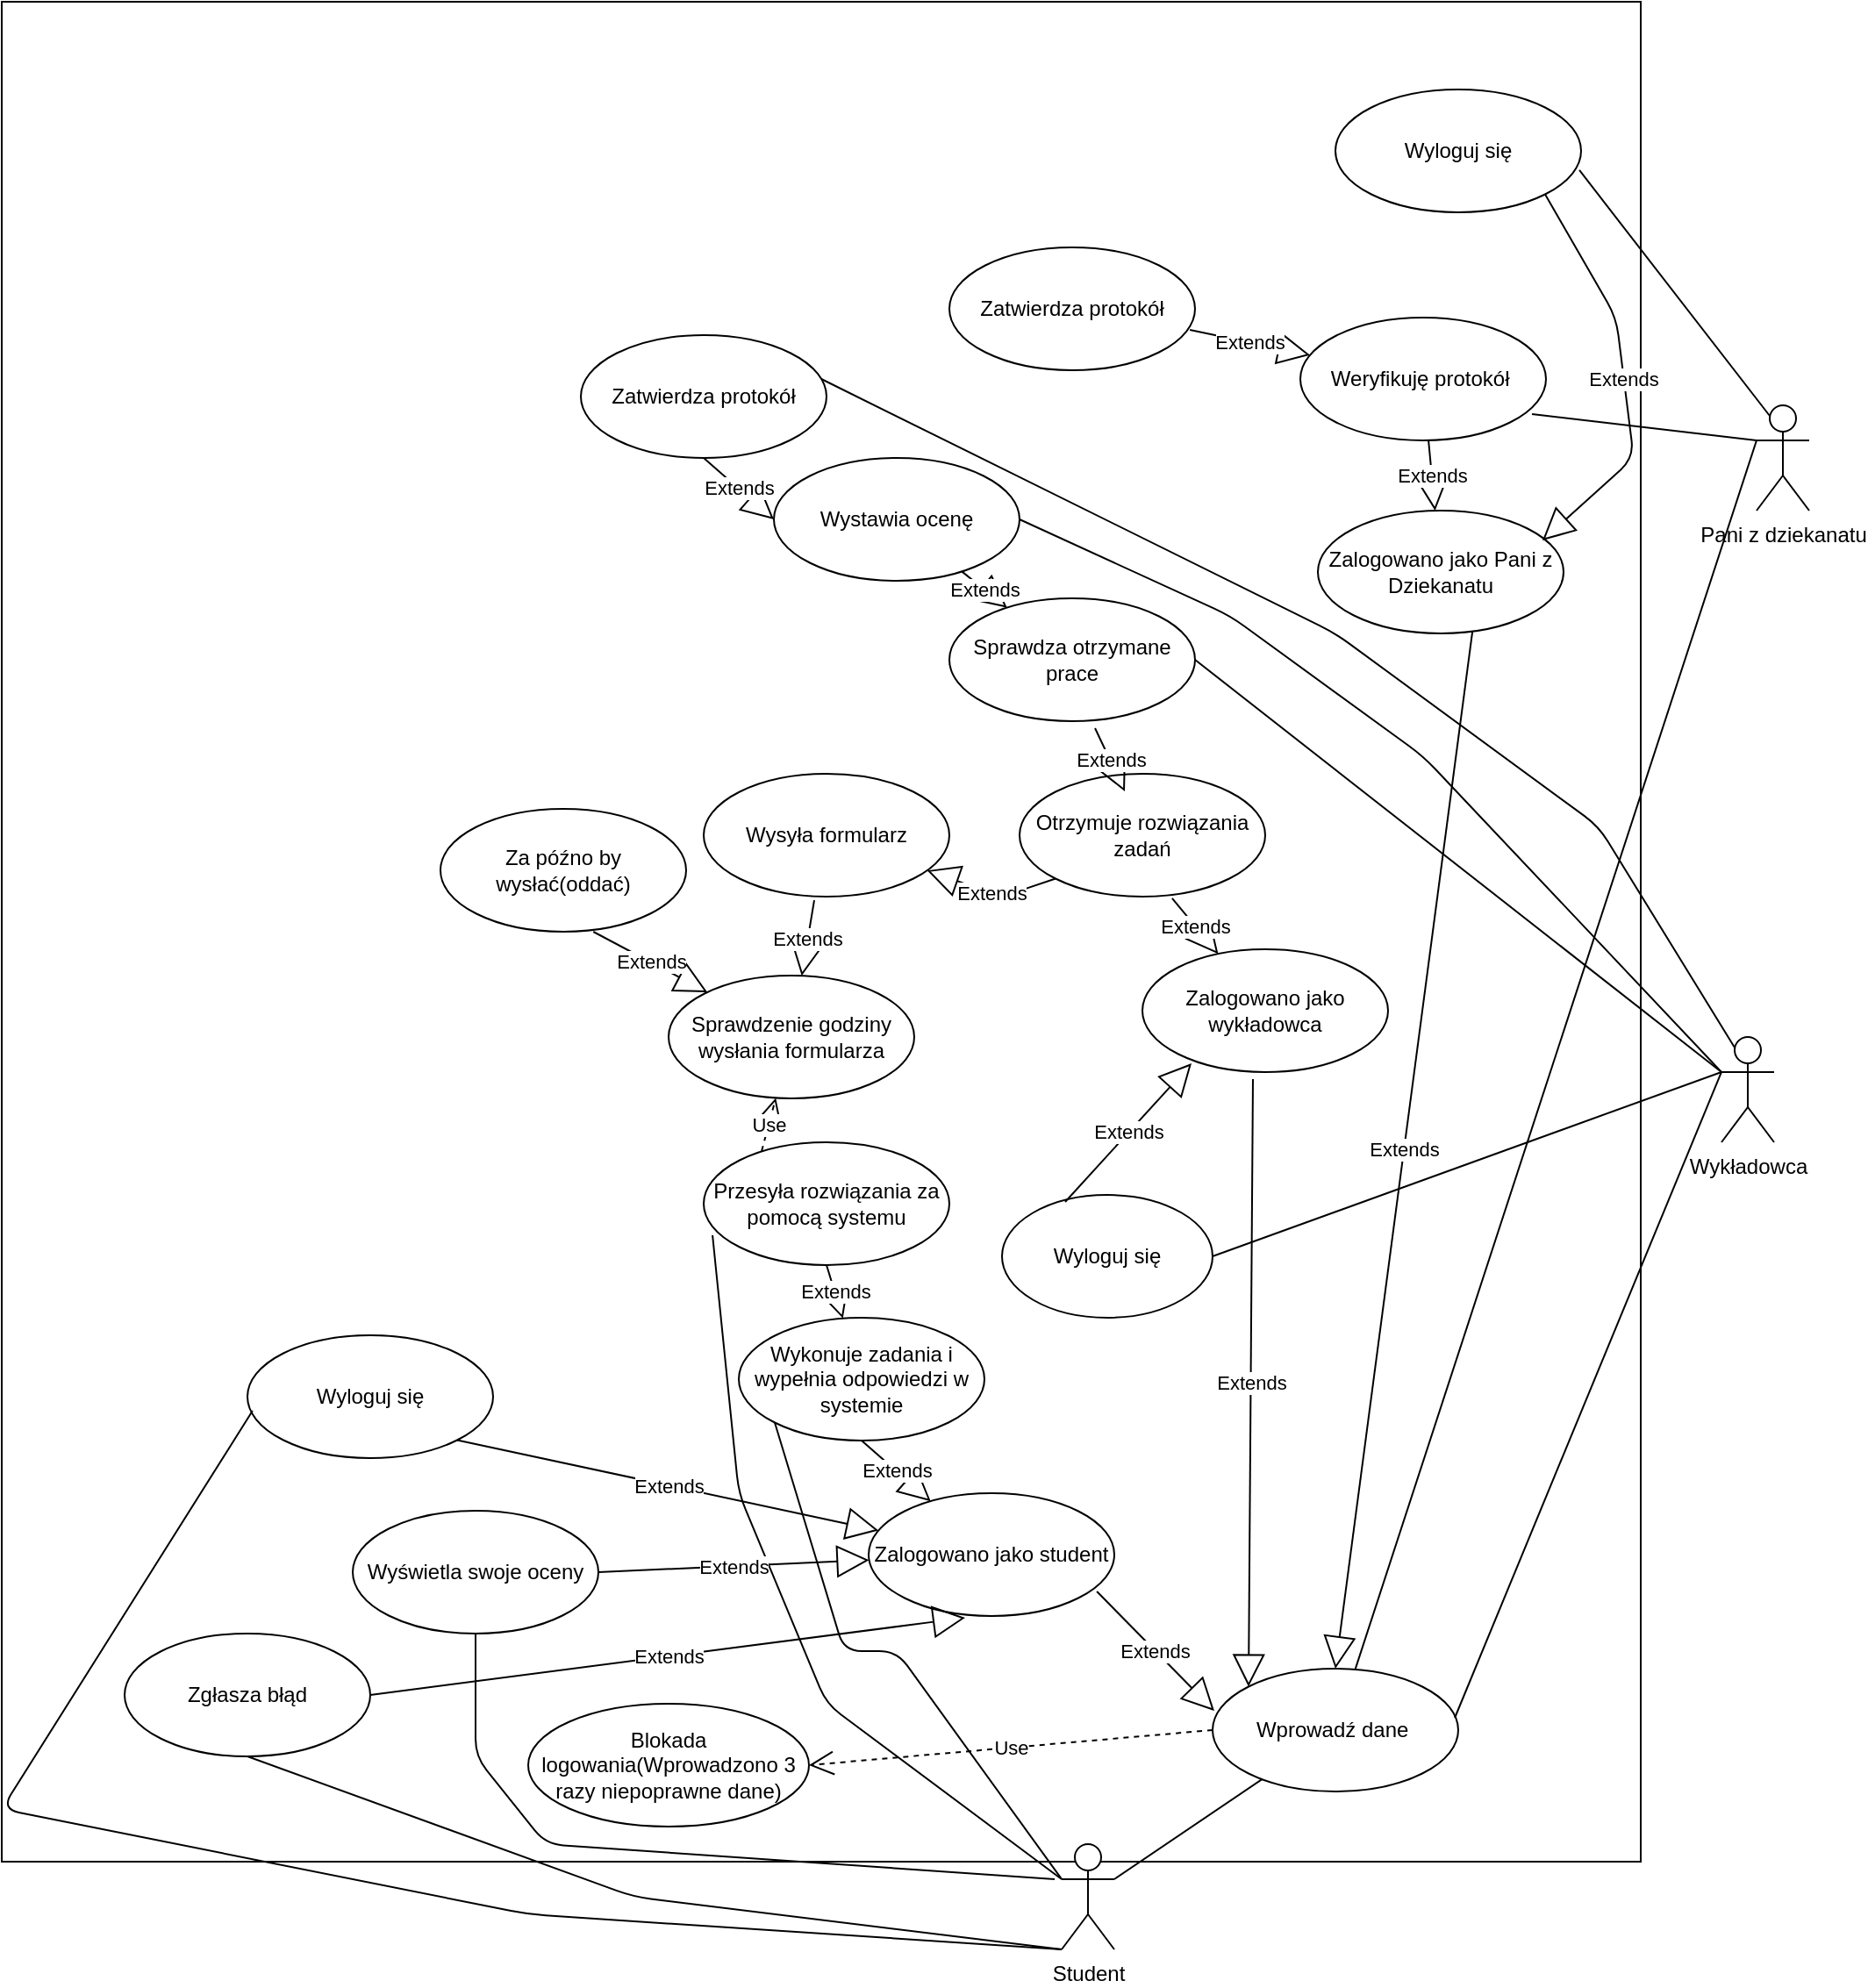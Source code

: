<mxfile version="24.7.7">
  <diagram id="9gke9kORgPnbl8ETNGOh" name="Strona-1">
    <mxGraphModel dx="2117" dy="1691" grid="1" gridSize="10" guides="1" tooltips="1" connect="1" arrows="1" fold="1" page="1" pageScale="1" pageWidth="827" pageHeight="1169" math="0" shadow="0">
      <root>
        <mxCell id="0" />
        <mxCell id="1" parent="0" />
        <mxCell id="oaz4gjb0dsGesX4dvsBT-1" value="" style="rounded=0;whiteSpace=wrap;html=1;" parent="1" vertex="1">
          <mxGeometry x="-220" y="-100" width="934" height="1060" as="geometry" />
        </mxCell>
        <mxCell id="oaz4gjb0dsGesX4dvsBT-2" value="Student" style="shape=umlActor;verticalLabelPosition=bottom;verticalAlign=top;html=1;outlineConnect=0;" parent="1" vertex="1">
          <mxGeometry x="384" y="950" width="30" height="60" as="geometry" />
        </mxCell>
        <mxCell id="oaz4gjb0dsGesX4dvsBT-3" value="Wykładowca" style="shape=umlActor;verticalLabelPosition=bottom;verticalAlign=top;html=1;outlineConnect=0;" parent="1" vertex="1">
          <mxGeometry x="760" y="490" width="30" height="60" as="geometry" />
        </mxCell>
        <mxCell id="oaz4gjb0dsGesX4dvsBT-4" value="Pani z dziekanatu" style="shape=umlActor;verticalLabelPosition=bottom;verticalAlign=top;html=1;outlineConnect=0;" parent="1" vertex="1">
          <mxGeometry x="780" y="130" width="30" height="60" as="geometry" />
        </mxCell>
        <mxCell id="oaz4gjb0dsGesX4dvsBT-6" value="Wprowadź dane&amp;nbsp; " style="ellipse;whiteSpace=wrap;html=1;" parent="1" vertex="1">
          <mxGeometry x="470" y="850" width="140" height="70" as="geometry" />
        </mxCell>
        <mxCell id="oaz4gjb0dsGesX4dvsBT-7" value="" style="endArrow=none;html=1;exitX=1;exitY=0.333;exitDx=0;exitDy=0;exitPerimeter=0;" parent="1" source="oaz4gjb0dsGesX4dvsBT-2" target="oaz4gjb0dsGesX4dvsBT-6" edge="1">
          <mxGeometry width="50" height="50" relative="1" as="geometry">
            <mxPoint x="390" y="640" as="sourcePoint" />
            <mxPoint x="440" y="590" as="targetPoint" />
          </mxGeometry>
        </mxCell>
        <mxCell id="oaz4gjb0dsGesX4dvsBT-8" value="" style="endArrow=none;html=1;exitX=0.986;exitY=0.4;exitDx=0;exitDy=0;exitPerimeter=0;entryX=0;entryY=0.333;entryDx=0;entryDy=0;entryPerimeter=0;" parent="1" source="oaz4gjb0dsGesX4dvsBT-6" target="oaz4gjb0dsGesX4dvsBT-3" edge="1">
          <mxGeometry width="50" height="50" relative="1" as="geometry">
            <mxPoint x="390" y="640" as="sourcePoint" />
            <mxPoint x="440" y="590" as="targetPoint" />
          </mxGeometry>
        </mxCell>
        <mxCell id="oaz4gjb0dsGesX4dvsBT-9" value="" style="endArrow=none;html=1;entryX=0;entryY=0.333;entryDx=0;entryDy=0;entryPerimeter=0;" parent="1" source="oaz4gjb0dsGesX4dvsBT-6" target="oaz4gjb0dsGesX4dvsBT-4" edge="1">
          <mxGeometry width="50" height="50" relative="1" as="geometry">
            <mxPoint x="618.04" y="888" as="sourcePoint" />
            <mxPoint x="770" y="520" as="targetPoint" />
          </mxGeometry>
        </mxCell>
        <mxCell id="oaz4gjb0dsGesX4dvsBT-10" value="Blokada logowania(Wprowadzono 3 razy niepoprawne dane)" style="ellipse;whiteSpace=wrap;html=1;" parent="1" vertex="1">
          <mxGeometry x="80" y="870" width="160" height="70" as="geometry" />
        </mxCell>
        <mxCell id="oaz4gjb0dsGesX4dvsBT-11" value="Use" style="endArrow=open;endSize=12;dashed=1;html=1;exitX=0;exitY=0.5;exitDx=0;exitDy=0;entryX=1;entryY=0.5;entryDx=0;entryDy=0;" parent="1" source="oaz4gjb0dsGesX4dvsBT-6" target="oaz4gjb0dsGesX4dvsBT-10" edge="1">
          <mxGeometry width="160" relative="1" as="geometry">
            <mxPoint x="330" y="520" as="sourcePoint" />
            <mxPoint x="490" y="520" as="targetPoint" />
          </mxGeometry>
        </mxCell>
        <mxCell id="oaz4gjb0dsGesX4dvsBT-12" value="Zalogowano jako student" style="ellipse;whiteSpace=wrap;html=1;" parent="1" vertex="1">
          <mxGeometry x="274" y="750" width="140" height="70" as="geometry" />
        </mxCell>
        <mxCell id="oaz4gjb0dsGesX4dvsBT-13" value="Zalogowano jako wykładowca" style="ellipse;whiteSpace=wrap;html=1;" parent="1" vertex="1">
          <mxGeometry x="430" y="440" width="140" height="70" as="geometry" />
        </mxCell>
        <mxCell id="oaz4gjb0dsGesX4dvsBT-14" value="Zalogowano jako Pani z Dziekanatu" style="ellipse;whiteSpace=wrap;html=1;" parent="1" vertex="1">
          <mxGeometry x="530" y="190" width="140" height="70" as="geometry" />
        </mxCell>
        <mxCell id="oaz4gjb0dsGesX4dvsBT-15" value="Extends" style="endArrow=block;endSize=16;endFill=0;html=1;exitX=0.929;exitY=0.8;exitDx=0;exitDy=0;exitPerimeter=0;entryX=0.007;entryY=0.343;entryDx=0;entryDy=0;entryPerimeter=0;" parent="1" source="oaz4gjb0dsGesX4dvsBT-12" target="oaz4gjb0dsGesX4dvsBT-6" edge="1">
          <mxGeometry width="160" relative="1" as="geometry">
            <mxPoint x="330" y="550" as="sourcePoint" />
            <mxPoint x="490" y="550" as="targetPoint" />
          </mxGeometry>
        </mxCell>
        <mxCell id="oaz4gjb0dsGesX4dvsBT-16" value="Extends" style="endArrow=block;endSize=16;endFill=0;html=1;exitX=0.45;exitY=1.057;exitDx=0;exitDy=0;exitPerimeter=0;entryX=0;entryY=0;entryDx=0;entryDy=0;" parent="1" source="oaz4gjb0dsGesX4dvsBT-13" target="oaz4gjb0dsGesX4dvsBT-6" edge="1">
          <mxGeometry width="160" relative="1" as="geometry">
            <mxPoint x="333.72" y="620" as="sourcePoint" />
            <mxPoint x="464.282" y="660.464" as="targetPoint" />
          </mxGeometry>
        </mxCell>
        <mxCell id="oaz4gjb0dsGesX4dvsBT-17" value="Extends" style="endArrow=block;endSize=16;endFill=0;html=1;exitX=0.629;exitY=0.986;exitDx=0;exitDy=0;exitPerimeter=0;entryX=0.5;entryY=0;entryDx=0;entryDy=0;" parent="1" source="oaz4gjb0dsGesX4dvsBT-14" target="oaz4gjb0dsGesX4dvsBT-6" edge="1">
          <mxGeometry width="160" relative="1" as="geometry">
            <mxPoint x="270.0" y="509.54" as="sourcePoint" />
            <mxPoint x="400.562" y="550.004" as="targetPoint" />
          </mxGeometry>
        </mxCell>
        <mxCell id="oaz4gjb0dsGesX4dvsBT-18" value="Wykonuje zadania i wypełnia odpowiedzi w systemie" style="ellipse;whiteSpace=wrap;html=1;" parent="1" vertex="1">
          <mxGeometry x="200" y="650" width="140" height="70" as="geometry" />
        </mxCell>
        <mxCell id="oaz4gjb0dsGesX4dvsBT-19" value="Extends" style="endArrow=block;endSize=16;endFill=0;html=1;exitX=0.5;exitY=1;exitDx=0;exitDy=0;" parent="1" source="oaz4gjb0dsGesX4dvsBT-18" target="oaz4gjb0dsGesX4dvsBT-12" edge="1">
          <mxGeometry width="160" relative="1" as="geometry">
            <mxPoint x="330" y="550" as="sourcePoint" />
            <mxPoint x="490" y="550" as="targetPoint" />
          </mxGeometry>
        </mxCell>
        <mxCell id="oaz4gjb0dsGesX4dvsBT-20" value="" style="endArrow=none;html=1;exitX=0;exitY=0.333;exitDx=0;exitDy=0;exitPerimeter=0;entryX=0;entryY=1;entryDx=0;entryDy=0;" parent="1" source="oaz4gjb0dsGesX4dvsBT-2" target="oaz4gjb0dsGesX4dvsBT-18" edge="1">
          <mxGeometry width="50" height="50" relative="1" as="geometry">
            <mxPoint x="390" y="640" as="sourcePoint" />
            <mxPoint x="440" y="590" as="targetPoint" />
            <Array as="points">
              <mxPoint x="290" y="840" />
              <mxPoint x="260" y="840" />
            </Array>
          </mxGeometry>
        </mxCell>
        <mxCell id="oaz4gjb0dsGesX4dvsBT-21" value="Otrzymuje rozwiązania zadań" style="ellipse;whiteSpace=wrap;html=1;" parent="1" vertex="1">
          <mxGeometry x="360" y="340" width="140" height="70" as="geometry" />
        </mxCell>
        <mxCell id="oaz4gjb0dsGesX4dvsBT-22" value="Extends" style="endArrow=block;endSize=16;endFill=0;html=1;exitX=0.621;exitY=1.014;exitDx=0;exitDy=0;exitPerimeter=0;" parent="1" source="oaz4gjb0dsGesX4dvsBT-21" target="oaz4gjb0dsGesX4dvsBT-13" edge="1">
          <mxGeometry width="160" relative="1" as="geometry">
            <mxPoint x="330" y="520" as="sourcePoint" />
            <mxPoint x="490" y="520" as="targetPoint" />
          </mxGeometry>
        </mxCell>
        <mxCell id="oaz4gjb0dsGesX4dvsBT-23" value="Przesyła rozwiązania za pomocą systemu" style="ellipse;whiteSpace=wrap;html=1;" parent="1" vertex="1">
          <mxGeometry x="180" y="550" width="140" height="70" as="geometry" />
        </mxCell>
        <mxCell id="oaz4gjb0dsGesX4dvsBT-24" value="Extends" style="endArrow=block;endSize=16;endFill=0;html=1;exitX=0.5;exitY=1;exitDx=0;exitDy=0;" parent="1" source="oaz4gjb0dsGesX4dvsBT-23" target="oaz4gjb0dsGesX4dvsBT-18" edge="1">
          <mxGeometry width="160" relative="1" as="geometry">
            <mxPoint x="330" y="520" as="sourcePoint" />
            <mxPoint x="490" y="520" as="targetPoint" />
          </mxGeometry>
        </mxCell>
        <mxCell id="oaz4gjb0dsGesX4dvsBT-25" value="" style="endArrow=none;html=1;entryX=0.036;entryY=0.757;entryDx=0;entryDy=0;entryPerimeter=0;exitX=0;exitY=0.333;exitDx=0;exitDy=0;exitPerimeter=0;" parent="1" source="oaz4gjb0dsGesX4dvsBT-2" target="oaz4gjb0dsGesX4dvsBT-23" edge="1">
          <mxGeometry width="50" height="50" relative="1" as="geometry">
            <mxPoint x="380" y="970" as="sourcePoint" />
            <mxPoint x="230.503" y="719.749" as="targetPoint" />
            <Array as="points">
              <mxPoint x="250" y="870" />
              <mxPoint x="200" y="750" />
            </Array>
          </mxGeometry>
        </mxCell>
        <mxCell id="oaz4gjb0dsGesX4dvsBT-26" value="Extends" style="endArrow=block;endSize=16;endFill=0;html=1;exitX=0;exitY=1;exitDx=0;exitDy=0;" parent="1" source="oaz4gjb0dsGesX4dvsBT-21" target="oaz4gjb0dsGesX4dvsBT-30" edge="1">
          <mxGeometry width="160" relative="1" as="geometry">
            <mxPoint x="330" y="580" as="sourcePoint" />
            <mxPoint x="330" y="470" as="targetPoint" />
            <Array as="points">
              <mxPoint x="350" y="410" />
            </Array>
          </mxGeometry>
        </mxCell>
        <mxCell id="oaz4gjb0dsGesX4dvsBT-28" value="Sprawdzenie godziny wysłania formularza" style="ellipse;whiteSpace=wrap;html=1;" parent="1" vertex="1">
          <mxGeometry x="160" y="455" width="140" height="70" as="geometry" />
        </mxCell>
        <mxCell id="oaz4gjb0dsGesX4dvsBT-29" value="Use" style="endArrow=open;endSize=12;dashed=1;html=1;exitX=0.236;exitY=0.071;exitDx=0;exitDy=0;exitPerimeter=0;" parent="1" source="oaz4gjb0dsGesX4dvsBT-23" target="oaz4gjb0dsGesX4dvsBT-28" edge="1">
          <mxGeometry width="160" relative="1" as="geometry">
            <mxPoint x="330" y="580" as="sourcePoint" />
            <mxPoint x="490" y="580" as="targetPoint" />
          </mxGeometry>
        </mxCell>
        <mxCell id="oaz4gjb0dsGesX4dvsBT-30" value="Wysyła formularz" style="ellipse;whiteSpace=wrap;html=1;" parent="1" vertex="1">
          <mxGeometry x="180" y="340" width="140" height="70" as="geometry" />
        </mxCell>
        <mxCell id="oaz4gjb0dsGesX4dvsBT-31" value="Za późno by wysłać(oddać)" style="ellipse;whiteSpace=wrap;html=1;" parent="1" vertex="1">
          <mxGeometry x="30" y="360" width="140" height="70" as="geometry" />
        </mxCell>
        <mxCell id="oaz4gjb0dsGesX4dvsBT-32" value="Extends" style="endArrow=block;endSize=16;endFill=0;html=1;exitX=0.45;exitY=1.029;exitDx=0;exitDy=0;exitPerimeter=0;" parent="1" source="oaz4gjb0dsGesX4dvsBT-30" target="oaz4gjb0dsGesX4dvsBT-28" edge="1">
          <mxGeometry width="160" relative="1" as="geometry">
            <mxPoint x="330" y="520" as="sourcePoint" />
            <mxPoint x="490" y="520" as="targetPoint" />
          </mxGeometry>
        </mxCell>
        <mxCell id="oaz4gjb0dsGesX4dvsBT-33" value="Extends" style="endArrow=block;endSize=16;endFill=0;html=1;exitX=0.45;exitY=1.029;exitDx=0;exitDy=0;exitPerimeter=0;" parent="1" target="oaz4gjb0dsGesX4dvsBT-28" edge="1">
          <mxGeometry width="160" relative="1" as="geometry">
            <mxPoint x="117.11" y="430" as="sourcePoint" />
            <mxPoint x="109.998" y="473.094" as="targetPoint" />
          </mxGeometry>
        </mxCell>
        <mxCell id="oaz4gjb0dsGesX4dvsBT-34" value="Sprawdza otrzymane prace" style="ellipse;whiteSpace=wrap;html=1;" parent="1" vertex="1">
          <mxGeometry x="320" y="240" width="140" height="70" as="geometry" />
        </mxCell>
        <mxCell id="oaz4gjb0dsGesX4dvsBT-35" value="Extends" style="endArrow=block;endSize=16;endFill=0;html=1;exitX=0.593;exitY=1.057;exitDx=0;exitDy=0;exitPerimeter=0;" parent="1" source="oaz4gjb0dsGesX4dvsBT-34" edge="1">
          <mxGeometry width="160" relative="1" as="geometry">
            <mxPoint x="330" y="460" as="sourcePoint" />
            <mxPoint x="420" y="350" as="targetPoint" />
          </mxGeometry>
        </mxCell>
        <mxCell id="oaz4gjb0dsGesX4dvsBT-36" value="" style="endArrow=none;html=1;entryX=1;entryY=0.5;entryDx=0;entryDy=0;" parent="1" target="oaz4gjb0dsGesX4dvsBT-34" edge="1">
          <mxGeometry width="50" height="50" relative="1" as="geometry">
            <mxPoint x="760" y="510" as="sourcePoint" />
            <mxPoint x="440" y="440" as="targetPoint" />
          </mxGeometry>
        </mxCell>
        <mxCell id="oaz4gjb0dsGesX4dvsBT-37" value="Wystawia ocenę" style="ellipse;whiteSpace=wrap;html=1;" parent="1" vertex="1">
          <mxGeometry x="220" y="160" width="140" height="70" as="geometry" />
        </mxCell>
        <mxCell id="oaz4gjb0dsGesX4dvsBT-38" value="Extends" style="endArrow=block;endSize=16;endFill=0;html=1;" parent="1" source="oaz4gjb0dsGesX4dvsBT-37" target="oaz4gjb0dsGesX4dvsBT-34" edge="1">
          <mxGeometry width="160" relative="1" as="geometry">
            <mxPoint x="330" y="460" as="sourcePoint" />
            <mxPoint x="490" y="460" as="targetPoint" />
          </mxGeometry>
        </mxCell>
        <mxCell id="oaz4gjb0dsGesX4dvsBT-39" value="" style="endArrow=none;html=1;exitX=0;exitY=0.333;exitDx=0;exitDy=0;exitPerimeter=0;entryX=1;entryY=0.5;entryDx=0;entryDy=0;" parent="1" source="oaz4gjb0dsGesX4dvsBT-3" target="oaz4gjb0dsGesX4dvsBT-37" edge="1">
          <mxGeometry width="50" height="50" relative="1" as="geometry">
            <mxPoint x="390" y="490" as="sourcePoint" />
            <mxPoint x="440" y="440" as="targetPoint" />
            <Array as="points">
              <mxPoint x="590" y="330" />
              <mxPoint x="480" y="250" />
            </Array>
          </mxGeometry>
        </mxCell>
        <mxCell id="oaz4gjb0dsGesX4dvsBT-40" value="Zatwierdza protokół" style="ellipse;whiteSpace=wrap;html=1;" parent="1" vertex="1">
          <mxGeometry x="110" y="90" width="140" height="70" as="geometry" />
        </mxCell>
        <mxCell id="oaz4gjb0dsGesX4dvsBT-41" value="Extends" style="endArrow=block;endSize=16;endFill=0;html=1;exitX=0.5;exitY=1;exitDx=0;exitDy=0;entryX=0;entryY=0.5;entryDx=0;entryDy=0;" parent="1" source="oaz4gjb0dsGesX4dvsBT-40" target="oaz4gjb0dsGesX4dvsBT-37" edge="1">
          <mxGeometry width="160" relative="1" as="geometry">
            <mxPoint x="330" y="460" as="sourcePoint" />
            <mxPoint x="490" y="460" as="targetPoint" />
          </mxGeometry>
        </mxCell>
        <mxCell id="oaz4gjb0dsGesX4dvsBT-42" value="" style="endArrow=none;html=1;exitX=0.25;exitY=0.1;exitDx=0;exitDy=0;exitPerimeter=0;entryX=0.979;entryY=0.357;entryDx=0;entryDy=0;entryPerimeter=0;" parent="1" source="oaz4gjb0dsGesX4dvsBT-3" target="oaz4gjb0dsGesX4dvsBT-40" edge="1">
          <mxGeometry width="50" height="50" relative="1" as="geometry">
            <mxPoint x="390" y="490" as="sourcePoint" />
            <mxPoint x="440" y="440" as="targetPoint" />
            <Array as="points">
              <mxPoint x="690" y="370" />
              <mxPoint x="540" y="260" />
            </Array>
          </mxGeometry>
        </mxCell>
        <mxCell id="oaz4gjb0dsGesX4dvsBT-43" value="Weryfikuję protokół&amp;nbsp; " style="ellipse;whiteSpace=wrap;html=1;" parent="1" vertex="1">
          <mxGeometry x="520" y="80" width="140" height="70" as="geometry" />
        </mxCell>
        <mxCell id="oaz4gjb0dsGesX4dvsBT-44" value="" style="endArrow=none;html=1;exitX=0;exitY=0.333;exitDx=0;exitDy=0;exitPerimeter=0;entryX=0.943;entryY=0.786;entryDx=0;entryDy=0;entryPerimeter=0;" parent="1" source="oaz4gjb0dsGesX4dvsBT-4" target="oaz4gjb0dsGesX4dvsBT-43" edge="1">
          <mxGeometry width="50" height="50" relative="1" as="geometry">
            <mxPoint x="660" y="150" as="sourcePoint" />
            <mxPoint x="710" y="100" as="targetPoint" />
          </mxGeometry>
        </mxCell>
        <mxCell id="oaz4gjb0dsGesX4dvsBT-45" value="Zatwierdza protokół" style="ellipse;whiteSpace=wrap;html=1;" parent="1" vertex="1">
          <mxGeometry x="320" y="40" width="140" height="70" as="geometry" />
        </mxCell>
        <mxCell id="oaz4gjb0dsGesX4dvsBT-46" value="Extends" style="endArrow=block;endSize=16;endFill=0;html=1;exitX=0.979;exitY=0.671;exitDx=0;exitDy=0;exitPerimeter=0;" parent="1" source="oaz4gjb0dsGesX4dvsBT-45" target="oaz4gjb0dsGesX4dvsBT-43" edge="1">
          <mxGeometry width="160" relative="1" as="geometry">
            <mxPoint x="510" y="20" as="sourcePoint" />
            <mxPoint x="670" y="20" as="targetPoint" />
          </mxGeometry>
        </mxCell>
        <mxCell id="oaz4gjb0dsGesX4dvsBT-47" value="Extends" style="endArrow=block;endSize=16;endFill=0;html=1;" parent="1" source="oaz4gjb0dsGesX4dvsBT-43" target="oaz4gjb0dsGesX4dvsBT-14" edge="1">
          <mxGeometry width="160" relative="1" as="geometry">
            <mxPoint x="330" y="460" as="sourcePoint" />
            <mxPoint x="490" y="460" as="targetPoint" />
          </mxGeometry>
        </mxCell>
        <mxCell id="oaz4gjb0dsGesX4dvsBT-48" value="Wyświetla swoje oceny" style="ellipse;whiteSpace=wrap;html=1;" parent="1" vertex="1">
          <mxGeometry x="-20" y="760" width="140" height="70" as="geometry" />
        </mxCell>
        <mxCell id="oaz4gjb0dsGesX4dvsBT-49" value="Extends" style="endArrow=block;endSize=16;endFill=0;html=1;exitX=1;exitY=0.5;exitDx=0;exitDy=0;" parent="1" source="oaz4gjb0dsGesX4dvsBT-48" target="oaz4gjb0dsGesX4dvsBT-12" edge="1">
          <mxGeometry width="160" relative="1" as="geometry">
            <mxPoint x="330" y="540" as="sourcePoint" />
            <mxPoint x="490" y="540" as="targetPoint" />
          </mxGeometry>
        </mxCell>
        <mxCell id="oaz4gjb0dsGesX4dvsBT-51" value="" style="endArrow=none;html=1;entryX=0.5;entryY=1;entryDx=0;entryDy=0;" parent="1" target="oaz4gjb0dsGesX4dvsBT-48" edge="1">
          <mxGeometry width="50" height="50" relative="1" as="geometry">
            <mxPoint x="380" y="970" as="sourcePoint" />
            <mxPoint x="-50" y="620" as="targetPoint" />
            <Array as="points">
              <mxPoint x="90" y="950" />
              <mxPoint x="50" y="900" />
            </Array>
          </mxGeometry>
        </mxCell>
        <mxCell id="oaz4gjb0dsGesX4dvsBT-52" value="Zgłasza błąd" style="ellipse;whiteSpace=wrap;html=1;" parent="1" vertex="1">
          <mxGeometry x="-150" y="830" width="140" height="70" as="geometry" />
        </mxCell>
        <mxCell id="oaz4gjb0dsGesX4dvsBT-53" value="Extends" style="endArrow=block;endSize=16;endFill=0;html=1;exitX=1;exitY=0.5;exitDx=0;exitDy=0;entryX=0.393;entryY=1.014;entryDx=0;entryDy=0;entryPerimeter=0;" parent="1" source="oaz4gjb0dsGesX4dvsBT-52" target="oaz4gjb0dsGesX4dvsBT-12" edge="1">
          <mxGeometry width="160" relative="1" as="geometry">
            <mxPoint x="330" y="600" as="sourcePoint" />
            <mxPoint x="490" y="600" as="targetPoint" />
          </mxGeometry>
        </mxCell>
        <mxCell id="oaz4gjb0dsGesX4dvsBT-54" value="" style="endArrow=none;html=1;exitX=0;exitY=1;exitDx=0;exitDy=0;exitPerimeter=0;entryX=0.5;entryY=1;entryDx=0;entryDy=0;" parent="1" source="oaz4gjb0dsGesX4dvsBT-2" target="oaz4gjb0dsGesX4dvsBT-52" edge="1">
          <mxGeometry width="50" height="50" relative="1" as="geometry">
            <mxPoint x="390" y="620" as="sourcePoint" />
            <mxPoint x="440" y="570" as="targetPoint" />
            <Array as="points">
              <mxPoint x="140" y="980" />
            </Array>
          </mxGeometry>
        </mxCell>
        <mxCell id="oaz4gjb0dsGesX4dvsBT-55" value="Wyloguj się" style="ellipse;whiteSpace=wrap;html=1;" parent="1" vertex="1">
          <mxGeometry x="-80" y="660" width="140" height="70" as="geometry" />
        </mxCell>
        <mxCell id="oaz4gjb0dsGesX4dvsBT-56" value="Extends" style="endArrow=block;endSize=16;endFill=0;html=1;exitX=1;exitY=1;exitDx=0;exitDy=0;" parent="1" source="oaz4gjb0dsGesX4dvsBT-55" target="oaz4gjb0dsGesX4dvsBT-12" edge="1">
          <mxGeometry width="160" relative="1" as="geometry">
            <mxPoint x="330" y="600" as="sourcePoint" />
            <mxPoint x="490" y="600" as="targetPoint" />
          </mxGeometry>
        </mxCell>
        <mxCell id="oaz4gjb0dsGesX4dvsBT-57" value="" style="endArrow=none;html=1;exitX=0;exitY=1;exitDx=0;exitDy=0;exitPerimeter=0;entryX=0.021;entryY=0.614;entryDx=0;entryDy=0;entryPerimeter=0;" parent="1" source="oaz4gjb0dsGesX4dvsBT-2" target="oaz4gjb0dsGesX4dvsBT-55" edge="1">
          <mxGeometry width="50" height="50" relative="1" as="geometry">
            <mxPoint x="390" y="620" as="sourcePoint" />
            <mxPoint x="440" y="570" as="targetPoint" />
            <Array as="points">
              <mxPoint x="80" y="990" />
              <mxPoint x="-220" y="930" />
            </Array>
          </mxGeometry>
        </mxCell>
        <mxCell id="oaz4gjb0dsGesX4dvsBT-58" value="Wyloguj się" style="ellipse;whiteSpace=wrap;html=1;" parent="1" vertex="1">
          <mxGeometry x="540" y="-50" width="140" height="70" as="geometry" />
        </mxCell>
        <mxCell id="oaz4gjb0dsGesX4dvsBT-59" value="" style="endArrow=none;html=1;exitX=0.993;exitY=0.657;exitDx=0;exitDy=0;exitPerimeter=0;entryX=0.25;entryY=0.1;entryDx=0;entryDy=0;entryPerimeter=0;" parent="1" source="oaz4gjb0dsGesX4dvsBT-58" target="oaz4gjb0dsGesX4dvsBT-4" edge="1">
          <mxGeometry width="50" height="50" relative="1" as="geometry">
            <mxPoint x="730" y="60" as="sourcePoint" />
            <mxPoint x="780" y="10" as="targetPoint" />
          </mxGeometry>
        </mxCell>
        <mxCell id="oaz4gjb0dsGesX4dvsBT-60" value="Extends" style="endArrow=block;endSize=16;endFill=0;html=1;exitX=1;exitY=1;exitDx=0;exitDy=0;entryX=0.914;entryY=0.243;entryDx=0;entryDy=0;entryPerimeter=0;" parent="1" source="oaz4gjb0dsGesX4dvsBT-58" target="oaz4gjb0dsGesX4dvsBT-14" edge="1">
          <mxGeometry width="160" relative="1" as="geometry">
            <mxPoint x="330" y="330" as="sourcePoint" />
            <mxPoint x="490" y="330" as="targetPoint" />
            <Array as="points">
              <mxPoint x="700" y="80" />
              <mxPoint x="710" y="160" />
            </Array>
          </mxGeometry>
        </mxCell>
        <mxCell id="oaz4gjb0dsGesX4dvsBT-61" value="Wyloguj się" style="ellipse;whiteSpace=wrap;html=1;" parent="1" vertex="1">
          <mxGeometry x="350" y="580" width="120" height="70" as="geometry" />
        </mxCell>
        <mxCell id="oaz4gjb0dsGesX4dvsBT-62" value="Extends" style="endArrow=block;endSize=16;endFill=0;html=1;exitX=0.3;exitY=0.057;exitDx=0;exitDy=0;exitPerimeter=0;entryX=0.2;entryY=0.929;entryDx=0;entryDy=0;entryPerimeter=0;" parent="1" source="oaz4gjb0dsGesX4dvsBT-61" target="oaz4gjb0dsGesX4dvsBT-13" edge="1">
          <mxGeometry width="160" relative="1" as="geometry">
            <mxPoint x="370" y="540" as="sourcePoint" />
            <mxPoint x="530" y="540" as="targetPoint" />
          </mxGeometry>
        </mxCell>
        <mxCell id="oaz4gjb0dsGesX4dvsBT-63" value="" style="endArrow=none;html=1;exitX=1;exitY=0.5;exitDx=0;exitDy=0;entryX=0;entryY=0.333;entryDx=0;entryDy=0;entryPerimeter=0;" parent="1" source="oaz4gjb0dsGesX4dvsBT-61" target="oaz4gjb0dsGesX4dvsBT-3" edge="1">
          <mxGeometry width="50" height="50" relative="1" as="geometry">
            <mxPoint x="530" y="650" as="sourcePoint" />
            <mxPoint x="580" y="600" as="targetPoint" />
          </mxGeometry>
        </mxCell>
      </root>
    </mxGraphModel>
  </diagram>
</mxfile>
